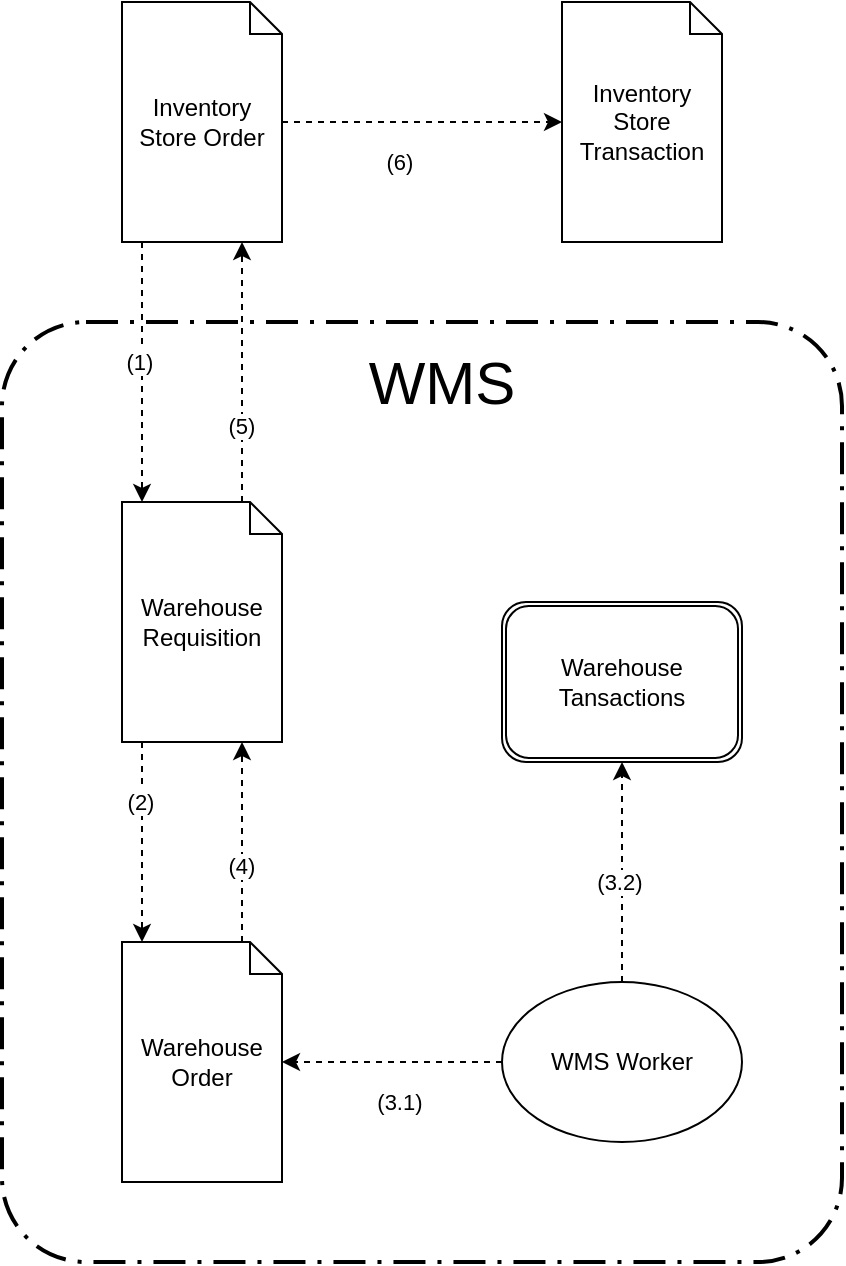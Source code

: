 <mxfile version="20.8.13" type="device"><diagram id="prtHgNgQTEPvFCAcTncT" name="Page-1"><mxGraphModel dx="1050" dy="541" grid="1" gridSize="10" guides="1" tooltips="1" connect="1" arrows="1" fold="1" page="1" pageScale="1" pageWidth="827" pageHeight="1169" math="0" shadow="0"><root><mxCell id="0"/><mxCell id="1" parent="0"/><mxCell id="0HGrBbcyRyouuo7kSU6l-54" value="" style="rounded=1;arcSize=10;dashed=1;strokeColor=#000000;fillColor=none;gradientColor=none;dashPattern=8 3 1 3;strokeWidth=2;" parent="1" vertex="1"><mxGeometry x="80" y="180" width="420" height="470" as="geometry"/></mxCell><mxCell id="0HGrBbcyRyouuo7kSU6l-20" value="&lt;font style=&quot;font-size: 30px&quot;&gt;WMS&lt;/font&gt;" style="text;html=1;strokeColor=none;fillColor=none;align=center;verticalAlign=middle;whiteSpace=wrap;rounded=0;" parent="1" vertex="1"><mxGeometry x="280" y="200" width="40" height="20" as="geometry"/></mxCell><mxCell id="F2Oi7ZvkjnkcCrxyPAc0-2" value="" style="edgeStyle=orthogonalEdgeStyle;rounded=0;orthogonalLoop=1;jettySize=auto;html=1;dashed=1;" edge="1" parent="1" source="0HGrBbcyRyouuo7kSU6l-23" target="0HGrBbcyRyouuo7kSU6l-32"><mxGeometry relative="1" as="geometry"><Array as="points"><mxPoint x="150" y="200"/><mxPoint x="150" y="200"/></Array></mxGeometry></mxCell><mxCell id="F2Oi7ZvkjnkcCrxyPAc0-12" value="(1)&amp;nbsp;" style="edgeLabel;html=1;align=center;verticalAlign=middle;resizable=0;points=[];" vertex="1" connectable="0" parent="F2Oi7ZvkjnkcCrxyPAc0-2"><mxGeometry x="0.211" y="-3" relative="1" as="geometry"><mxPoint x="3" y="-19" as="offset"/></mxGeometry></mxCell><mxCell id="F2Oi7ZvkjnkcCrxyPAc0-3" style="edgeStyle=orthogonalEdgeStyle;rounded=0;orthogonalLoop=1;jettySize=auto;html=1;dashed=1;" edge="1" parent="1" source="0HGrBbcyRyouuo7kSU6l-23" target="0HGrBbcyRyouuo7kSU6l-27"><mxGeometry relative="1" as="geometry"/></mxCell><mxCell id="F2Oi7ZvkjnkcCrxyPAc0-10" value="(6)&amp;nbsp;" style="edgeLabel;html=1;align=center;verticalAlign=middle;resizable=0;points=[];" vertex="1" connectable="0" parent="F2Oi7ZvkjnkcCrxyPAc0-3"><mxGeometry x="-0.274" y="-2" relative="1" as="geometry"><mxPoint x="9" y="18" as="offset"/></mxGeometry></mxCell><mxCell id="0HGrBbcyRyouuo7kSU6l-23" value="&lt;span&gt;Inventory&lt;/span&gt;&lt;br&gt;&lt;span&gt;Store Order&lt;/span&gt;" style="shape=note;whiteSpace=wrap;size=16;html=1;dropTarget=0;" parent="1" vertex="1"><mxGeometry x="140" y="20" width="80" height="120" as="geometry"/></mxCell><mxCell id="0HGrBbcyRyouuo7kSU6l-26" style="edgeStyle=orthogonalEdgeStyle;rounded=0;orthogonalLoop=1;jettySize=auto;html=1;exitX=0.5;exitY=1;exitDx=0;exitDy=0;exitPerimeter=0;" parent="1" source="0HGrBbcyRyouuo7kSU6l-23" target="0HGrBbcyRyouuo7kSU6l-23" edge="1"><mxGeometry relative="1" as="geometry"/></mxCell><mxCell id="0HGrBbcyRyouuo7kSU6l-27" value="&lt;span&gt;Inventory&lt;/span&gt;&lt;br&gt;&lt;span&gt;Store Transaction&lt;/span&gt;" style="shape=note;whiteSpace=wrap;size=16;html=1;dropTarget=0;" parent="1" vertex="1"><mxGeometry x="360" y="20" width="80" height="120" as="geometry"/></mxCell><mxCell id="F2Oi7ZvkjnkcCrxyPAc0-4" style="edgeStyle=orthogonalEdgeStyle;rounded=0;orthogonalLoop=1;jettySize=auto;html=1;dashed=1;" edge="1" parent="1" source="0HGrBbcyRyouuo7kSU6l-32" target="0HGrBbcyRyouuo7kSU6l-23"><mxGeometry relative="1" as="geometry"><Array as="points"><mxPoint x="200" y="220"/><mxPoint x="200" y="220"/></Array></mxGeometry></mxCell><mxCell id="F2Oi7ZvkjnkcCrxyPAc0-13" value="(5)&amp;nbsp;" style="edgeLabel;html=1;align=center;verticalAlign=middle;resizable=0;points=[];" vertex="1" connectable="0" parent="F2Oi7ZvkjnkcCrxyPAc0-4"><mxGeometry x="-0.193" y="-1" relative="1" as="geometry"><mxPoint y="14" as="offset"/></mxGeometry></mxCell><mxCell id="F2Oi7ZvkjnkcCrxyPAc0-5" style="edgeStyle=orthogonalEdgeStyle;rounded=0;orthogonalLoop=1;jettySize=auto;html=1;dashed=1;" edge="1" parent="1" source="0HGrBbcyRyouuo7kSU6l-32" target="0HGrBbcyRyouuo7kSU6l-38"><mxGeometry relative="1" as="geometry"><Array as="points"><mxPoint x="150" y="430"/><mxPoint x="150" y="430"/></Array></mxGeometry></mxCell><mxCell id="F2Oi7ZvkjnkcCrxyPAc0-14" value="(2)" style="edgeLabel;html=1;align=center;verticalAlign=middle;resizable=0;points=[];" vertex="1" connectable="0" parent="F2Oi7ZvkjnkcCrxyPAc0-5"><mxGeometry x="-0.208" y="-1" relative="1" as="geometry"><mxPoint y="-10" as="offset"/></mxGeometry></mxCell><mxCell id="0HGrBbcyRyouuo7kSU6l-32" value="Warehouse&lt;br&gt;Requisition" style="shape=note;whiteSpace=wrap;size=16;html=1;dropTarget=0;" parent="1" vertex="1"><mxGeometry x="140" y="270" width="80" height="120" as="geometry"/></mxCell><mxCell id="F2Oi7ZvkjnkcCrxyPAc0-6" style="edgeStyle=orthogonalEdgeStyle;rounded=0;orthogonalLoop=1;jettySize=auto;html=1;dashed=1;" edge="1" parent="1" source="0HGrBbcyRyouuo7kSU6l-38" target="0HGrBbcyRyouuo7kSU6l-32"><mxGeometry relative="1" as="geometry"><Array as="points"><mxPoint x="200" y="430"/><mxPoint x="200" y="430"/></Array></mxGeometry></mxCell><mxCell id="F2Oi7ZvkjnkcCrxyPAc0-15" value="(4)&amp;nbsp;" style="edgeLabel;html=1;align=center;verticalAlign=middle;resizable=0;points=[];" vertex="1" connectable="0" parent="F2Oi7ZvkjnkcCrxyPAc0-6"><mxGeometry x="-0.232" y="-1" relative="1" as="geometry"><mxPoint as="offset"/></mxGeometry></mxCell><mxCell id="0HGrBbcyRyouuo7kSU6l-38" value="&lt;span&gt;Warehouse Order&lt;/span&gt;" style="shape=note;whiteSpace=wrap;size=16;html=1;dropTarget=0;" parent="1" vertex="1"><mxGeometry x="140" y="490" width="80" height="120" as="geometry"/></mxCell><mxCell id="0HGrBbcyRyouuo7kSU6l-49" value="Warehouse&lt;br&gt;Tansactions" style="shape=ext;rounded=1;html=1;whiteSpace=wrap;double=1;" parent="1" vertex="1"><mxGeometry x="330" y="320" width="120" height="80" as="geometry"/></mxCell><mxCell id="F2Oi7ZvkjnkcCrxyPAc0-8" style="edgeStyle=orthogonalEdgeStyle;rounded=0;orthogonalLoop=1;jettySize=auto;html=1;dashed=1;" edge="1" parent="1" source="F2Oi7ZvkjnkcCrxyPAc0-1" target="0HGrBbcyRyouuo7kSU6l-38"><mxGeometry relative="1" as="geometry"><Array as="points"><mxPoint x="310" y="550"/><mxPoint x="310" y="550"/></Array></mxGeometry></mxCell><mxCell id="F2Oi7ZvkjnkcCrxyPAc0-16" value="(3.1)&amp;nbsp;" style="edgeLabel;html=1;align=center;verticalAlign=middle;resizable=0;points=[];" vertex="1" connectable="0" parent="F2Oi7ZvkjnkcCrxyPAc0-8"><mxGeometry x="0.313" y="2" relative="1" as="geometry"><mxPoint x="22" y="18" as="offset"/></mxGeometry></mxCell><mxCell id="F2Oi7ZvkjnkcCrxyPAc0-9" style="edgeStyle=orthogonalEdgeStyle;rounded=0;orthogonalLoop=1;jettySize=auto;html=1;dashed=1;" edge="1" parent="1" source="F2Oi7ZvkjnkcCrxyPAc0-1" target="0HGrBbcyRyouuo7kSU6l-49"><mxGeometry relative="1" as="geometry"/></mxCell><mxCell id="F2Oi7ZvkjnkcCrxyPAc0-17" value="(3.2)&amp;nbsp;" style="edgeLabel;html=1;align=center;verticalAlign=middle;resizable=0;points=[];" vertex="1" connectable="0" parent="F2Oi7ZvkjnkcCrxyPAc0-9"><mxGeometry x="-0.284" y="-1" relative="1" as="geometry"><mxPoint x="-1" y="-11" as="offset"/></mxGeometry></mxCell><mxCell id="F2Oi7ZvkjnkcCrxyPAc0-1" value="WMS Worker" style="ellipse;whiteSpace=wrap;html=1;" vertex="1" parent="1"><mxGeometry x="330" y="510" width="120" height="80" as="geometry"/></mxCell></root></mxGraphModel></diagram></mxfile>